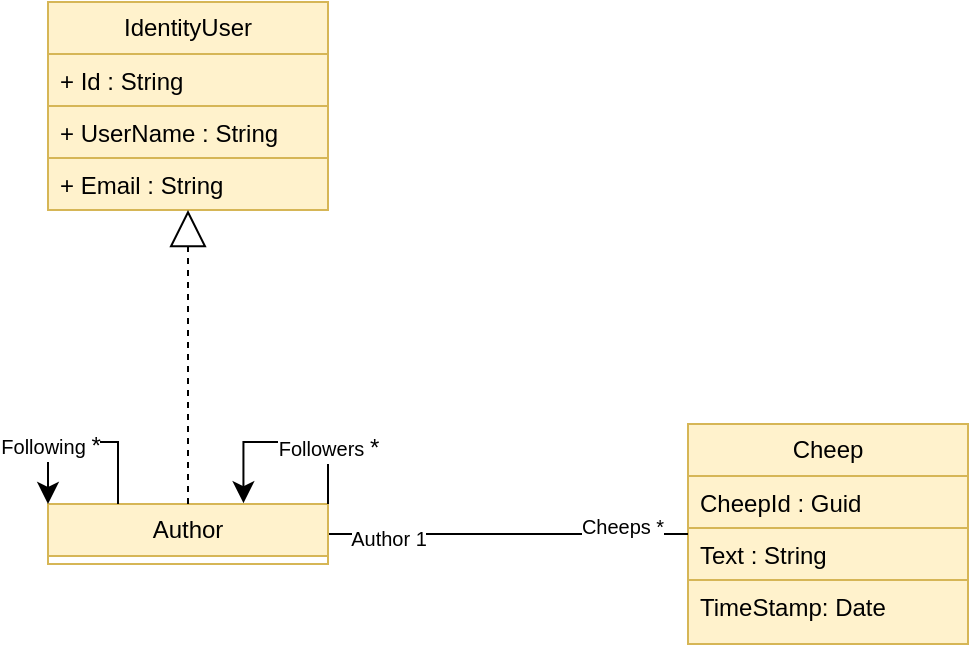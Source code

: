 <mxfile version="22.1.11" type="device">
  <diagram name="Side-1" id="QPkzFiPtLZKwwktkEOzZ">
    <mxGraphModel dx="1026" dy="425" grid="1" gridSize="10" guides="1" tooltips="1" connect="1" arrows="1" fold="1" page="1" pageScale="1" pageWidth="827" pageHeight="1169" math="0" shadow="0">
      <root>
        <mxCell id="0" />
        <mxCell id="1" parent="0" />
        <mxCell id="5vq2guYTCX3Dw7HBFXna-5" value="Cheep" style="swimlane;fontStyle=0;childLayout=stackLayout;horizontal=1;startSize=26;fillColor=#fff2cc;horizontalStack=0;resizeParent=1;resizeParentMax=0;resizeLast=0;collapsible=1;marginBottom=0;whiteSpace=wrap;html=1;strokeColor=#d6b656;" parent="1" vertex="1">
          <mxGeometry x="550" y="231" width="140" height="110" as="geometry" />
        </mxCell>
        <mxCell id="5vq2guYTCX3Dw7HBFXna-6" value="CheepId : Guid" style="text;strokeColor=#d6b656;fillColor=#fff2cc;align=left;verticalAlign=top;spacingLeft=4;spacingRight=4;overflow=hidden;rotatable=0;points=[[0,0.5],[1,0.5]];portConstraint=eastwest;whiteSpace=wrap;html=1;" parent="5vq2guYTCX3Dw7HBFXna-5" vertex="1">
          <mxGeometry y="26" width="140" height="26" as="geometry" />
        </mxCell>
        <mxCell id="5vq2guYTCX3Dw7HBFXna-7" value="Text : String" style="text;strokeColor=#d6b656;fillColor=#fff2cc;align=left;verticalAlign=top;spacingLeft=4;spacingRight=4;overflow=hidden;rotatable=0;points=[[0,0.5],[1,0.5]];portConstraint=eastwest;whiteSpace=wrap;html=1;" parent="5vq2guYTCX3Dw7HBFXna-5" vertex="1">
          <mxGeometry y="52" width="140" height="26" as="geometry" />
        </mxCell>
        <mxCell id="5vq2guYTCX3Dw7HBFXna-8" value="TimeStamp: Date" style="text;strokeColor=#d6b656;fillColor=#fff2cc;align=left;verticalAlign=top;spacingLeft=4;spacingRight=4;overflow=hidden;rotatable=0;points=[[0,0.5],[1,0.5]];portConstraint=eastwest;whiteSpace=wrap;html=1;" parent="5vq2guYTCX3Dw7HBFXna-5" vertex="1">
          <mxGeometry y="78" width="140" height="32" as="geometry" />
        </mxCell>
        <mxCell id="ZlB2pcDUouuNo8n4awLy-3" style="edgeStyle=none;curved=1;rounded=0;orthogonalLoop=1;jettySize=auto;html=1;exitX=1;exitY=0.5;exitDx=0;exitDy=0;entryX=0;entryY=0.5;entryDx=0;entryDy=0;fontSize=12;startSize=8;endSize=8;endArrow=none;endFill=0;" parent="1" source="5vq2guYTCX3Dw7HBFXna-10" target="5vq2guYTCX3Dw7HBFXna-5" edge="1">
          <mxGeometry relative="1" as="geometry" />
        </mxCell>
        <mxCell id="ZlB2pcDUouuNo8n4awLy-4" value="&lt;font style=&quot;font-size: 10px;&quot;&gt;Author 1&lt;/font&gt;" style="edgeLabel;html=1;align=center;verticalAlign=middle;resizable=0;points=[];fontSize=16;" parent="ZlB2pcDUouuNo8n4awLy-3" vertex="1" connectable="0">
          <mxGeometry x="-0.767" y="2" relative="1" as="geometry">
            <mxPoint x="9" y="2" as="offset" />
          </mxGeometry>
        </mxCell>
        <mxCell id="ZlB2pcDUouuNo8n4awLy-5" value="&lt;font style=&quot;font-size: 10px;&quot;&gt;Cheeps *&lt;/font&gt;" style="edgeLabel;html=1;align=center;verticalAlign=middle;resizable=0;points=[];fontSize=16;" parent="ZlB2pcDUouuNo8n4awLy-3" vertex="1" connectable="0">
          <mxGeometry x="0.626" y="-1" relative="1" as="geometry">
            <mxPoint y="-7" as="offset" />
          </mxGeometry>
        </mxCell>
        <mxCell id="5vq2guYTCX3Dw7HBFXna-10" value="Author" style="swimlane;fontStyle=0;childLayout=stackLayout;horizontal=1;startSize=26;fillColor=#fff2cc;horizontalStack=0;resizeParent=1;resizeParentMax=0;resizeLast=0;collapsible=1;marginBottom=0;whiteSpace=wrap;html=1;strokeColor=#d6b656;" parent="1" vertex="1">
          <mxGeometry x="230" y="271" width="140" height="30" as="geometry" />
        </mxCell>
        <mxCell id="5vq2guYTCX3Dw7HBFXna-14" value="IdentityUser" style="swimlane;fontStyle=0;childLayout=stackLayout;horizontal=1;startSize=26;fillColor=#fff2cc;horizontalStack=0;resizeParent=1;resizeParentMax=0;resizeLast=0;collapsible=1;marginBottom=0;whiteSpace=wrap;html=1;strokeColor=#d6b656;" parent="1" vertex="1">
          <mxGeometry x="230" y="20" width="140" height="104" as="geometry" />
        </mxCell>
        <mxCell id="5vq2guYTCX3Dw7HBFXna-15" value="+ Id : String" style="text;strokeColor=#d6b656;fillColor=#fff2cc;align=left;verticalAlign=top;spacingLeft=4;spacingRight=4;overflow=hidden;rotatable=0;points=[[0,0.5],[1,0.5]];portConstraint=eastwest;whiteSpace=wrap;html=1;" parent="5vq2guYTCX3Dw7HBFXna-14" vertex="1">
          <mxGeometry y="26" width="140" height="26" as="geometry" />
        </mxCell>
        <mxCell id="ZlB2pcDUouuNo8n4awLy-2" value="+ UserName : String&amp;nbsp;" style="text;strokeColor=#d6b656;fillColor=#fff2cc;align=left;verticalAlign=top;spacingLeft=4;spacingRight=4;overflow=hidden;rotatable=0;points=[[0,0.5],[1,0.5]];portConstraint=eastwest;whiteSpace=wrap;html=1;" parent="5vq2guYTCX3Dw7HBFXna-14" vertex="1">
          <mxGeometry y="52" width="140" height="26" as="geometry" />
        </mxCell>
        <mxCell id="ZlB2pcDUouuNo8n4awLy-1" value="+ Email : String" style="text;strokeColor=#d6b656;fillColor=#fff2cc;align=left;verticalAlign=top;spacingLeft=4;spacingRight=4;overflow=hidden;rotatable=0;points=[[0,0.5],[1,0.5]];portConstraint=eastwest;whiteSpace=wrap;html=1;" parent="5vq2guYTCX3Dw7HBFXna-14" vertex="1">
          <mxGeometry y="78" width="140" height="26" as="geometry" />
        </mxCell>
        <mxCell id="5vq2guYTCX3Dw7HBFXna-19" value="" style="endArrow=block;endSize=16;endFill=0;html=1;rounded=0;exitX=0.5;exitY=0;exitDx=0;exitDy=0;entryX=0.5;entryY=1;entryDx=0;entryDy=0;dashed=1;" parent="1" source="5vq2guYTCX3Dw7HBFXna-10" target="5vq2guYTCX3Dw7HBFXna-14" edge="1">
          <mxGeometry x="-1" y="-240" width="160" relative="1" as="geometry">
            <mxPoint x="240" y="120" as="sourcePoint" />
            <mxPoint x="400" y="120" as="targetPoint" />
            <Array as="points" />
            <mxPoint x="-240" y="-240" as="offset" />
          </mxGeometry>
        </mxCell>
        <mxCell id="5vq2guYTCX3Dw7HBFXna-20" style="rounded=0;orthogonalLoop=1;jettySize=auto;html=1;exitX=1;exitY=0.5;exitDx=0;exitDy=0;entryX=0;entryY=0.5;entryDx=0;entryDy=0;startArrow=classic;startFill=1;" parent="1" target="5vq2guYTCX3Dw7HBFXna-5" edge="1">
          <mxGeometry relative="1" as="geometry" />
        </mxCell>
        <mxCell id="5vq2guYTCX3Dw7HBFXna-21" value="0..M" style="edgeLabel;html=1;align=center;verticalAlign=middle;resizable=0;points=[];" parent="5vq2guYTCX3Dw7HBFXna-20" vertex="1" connectable="0">
          <mxGeometry x="0.635" y="1" relative="1" as="geometry">
            <mxPoint as="offset" />
          </mxGeometry>
        </mxCell>
        <mxCell id="5vq2guYTCX3Dw7HBFXna-22" value="1..1" style="edgeLabel;html=1;align=center;verticalAlign=middle;resizable=0;points=[];rotation=0;" parent="5vq2guYTCX3Dw7HBFXna-20" vertex="1" connectable="0">
          <mxGeometry x="-0.725" y="1" relative="1" as="geometry">
            <mxPoint as="offset" />
          </mxGeometry>
        </mxCell>
        <mxCell id="5vq2guYTCX3Dw7HBFXna-23" value="Author" style="edgeLabel;html=1;align=center;verticalAlign=middle;resizable=0;points=[];" parent="5vq2guYTCX3Dw7HBFXna-20" vertex="1" connectable="0">
          <mxGeometry x="0.322" y="2" relative="1" as="geometry">
            <mxPoint x="-1" as="offset" />
          </mxGeometry>
        </mxCell>
        <mxCell id="5vq2guYTCX3Dw7HBFXna-24" value="Cheep" style="edgeLabel;html=1;align=center;verticalAlign=middle;resizable=0;points=[];" parent="5vq2guYTCX3Dw7HBFXna-20" vertex="1" connectable="0">
          <mxGeometry x="-0.565" y="-3" relative="1" as="geometry">
            <mxPoint x="13" as="offset" />
          </mxGeometry>
        </mxCell>
        <mxCell id="ZlB2pcDUouuNo8n4awLy-7" style="edgeStyle=elbowEdgeStyle;rounded=0;orthogonalLoop=1;jettySize=auto;html=1;exitX=0.25;exitY=0;exitDx=0;exitDy=0;entryX=0;entryY=0;entryDx=0;entryDy=0;fontSize=12;startSize=8;endSize=8;" parent="1" source="5vq2guYTCX3Dw7HBFXna-10" target="5vq2guYTCX3Dw7HBFXna-10" edge="1">
          <mxGeometry relative="1" as="geometry">
            <Array as="points">
              <mxPoint x="248" y="240" />
            </Array>
          </mxGeometry>
        </mxCell>
        <mxCell id="ZlB2pcDUouuNo8n4awLy-8" value="&lt;font style=&quot;font-size: 10px;&quot;&gt;Following &lt;/font&gt;&lt;font style=&quot;font-size: 12px;&quot;&gt;*&lt;/font&gt;" style="edgeLabel;html=1;align=center;verticalAlign=middle;resizable=0;points=[];fontSize=16;" parent="ZlB2pcDUouuNo8n4awLy-7" vertex="1" connectable="0">
          <mxGeometry x="0.342" relative="1" as="geometry">
            <mxPoint as="offset" />
          </mxGeometry>
        </mxCell>
        <mxCell id="ZlB2pcDUouuNo8n4awLy-9" style="edgeStyle=elbowEdgeStyle;rounded=0;orthogonalLoop=1;jettySize=auto;html=1;exitX=1;exitY=0;exitDx=0;exitDy=0;entryX=0.698;entryY=-0.014;entryDx=0;entryDy=0;entryPerimeter=0;fontSize=12;startSize=8;endSize=8;" parent="1" source="5vq2guYTCX3Dw7HBFXna-10" target="5vq2guYTCX3Dw7HBFXna-10" edge="1">
          <mxGeometry relative="1" as="geometry">
            <Array as="points">
              <mxPoint x="349" y="240" />
            </Array>
          </mxGeometry>
        </mxCell>
        <mxCell id="ZlB2pcDUouuNo8n4awLy-10" value="&lt;font style=&quot;font-size: 10px;&quot;&gt;Followers &lt;/font&gt;&lt;font style=&quot;font-size: 12px;&quot;&gt;*&lt;/font&gt;" style="edgeLabel;html=1;align=center;verticalAlign=middle;resizable=0;points=[];fontSize=16;" parent="ZlB2pcDUouuNo8n4awLy-9" vertex="1" connectable="0">
          <mxGeometry x="-0.417" relative="1" as="geometry">
            <mxPoint as="offset" />
          </mxGeometry>
        </mxCell>
      </root>
    </mxGraphModel>
  </diagram>
</mxfile>
